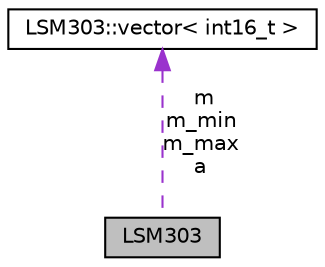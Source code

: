 digraph "LSM303"
{
  edge [fontname="Helvetica",fontsize="10",labelfontname="Helvetica",labelfontsize="10"];
  node [fontname="Helvetica",fontsize="10",shape=record];
  Node1 [label="LSM303",height=0.2,width=0.4,color="black", fillcolor="grey75", style="filled", fontcolor="black"];
  Node2 -> Node1 [dir="back",color="darkorchid3",fontsize="10",style="dashed",label=" m\nm_min\nm_max\na" ,fontname="Helvetica"];
  Node2 [label="LSM303::vector\< int16_t \>",height=0.2,width=0.4,color="black", fillcolor="white", style="filled",URL="$structLSM303_1_1vector.html"];
}
